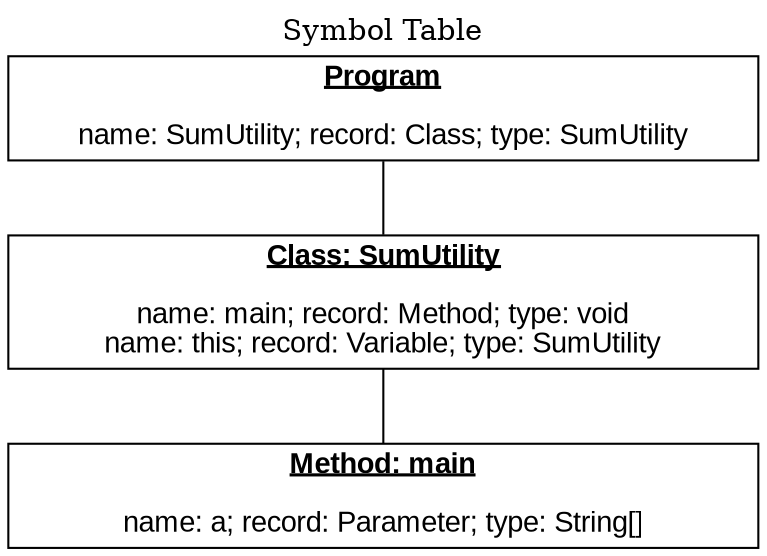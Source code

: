 graph {
label="Symbol Table";
labelloc="t";

node [shape=rect, fontname=Arial, width=5];

n0 [label=<<U><B>Program</B></U><BR/><BR/>
name: SumUtility; record: Class; type: SumUtility<BR/>
>];
n0 -- n1;
n1 [label=<<U><B>Class: SumUtility</B></U><BR/><BR/>
name: main; record: Method; type: void<BR/>
name: this; record: Variable; type: SumUtility<BR/>
>];
n1 -- n2;
n2 [label=<<U><B>Method: main</B></U><BR/><BR/>
name: a; record: Parameter; type: String[]<BR/>
>];
}
